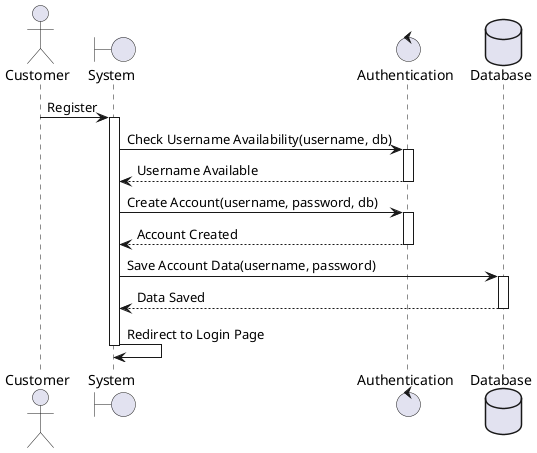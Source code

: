 @startuml RegisterSequence

actor Customer as customer
boundary "System" as system
control "Authentication" as auth
database Database as db

customer -> system: Register
activate system

system -> auth: Check Username Availability(username, db)
activate auth
auth --> system: Username Available
deactivate auth

system -> auth: Create Account(username, password, db)
activate auth
auth --> system: Account Created
deactivate auth

system -> db: Save Account Data(username, password)
activate db
db --> system: Data Saved
deactivate db

system -> system: Redirect to Login Page
deactivate system

@enduml
